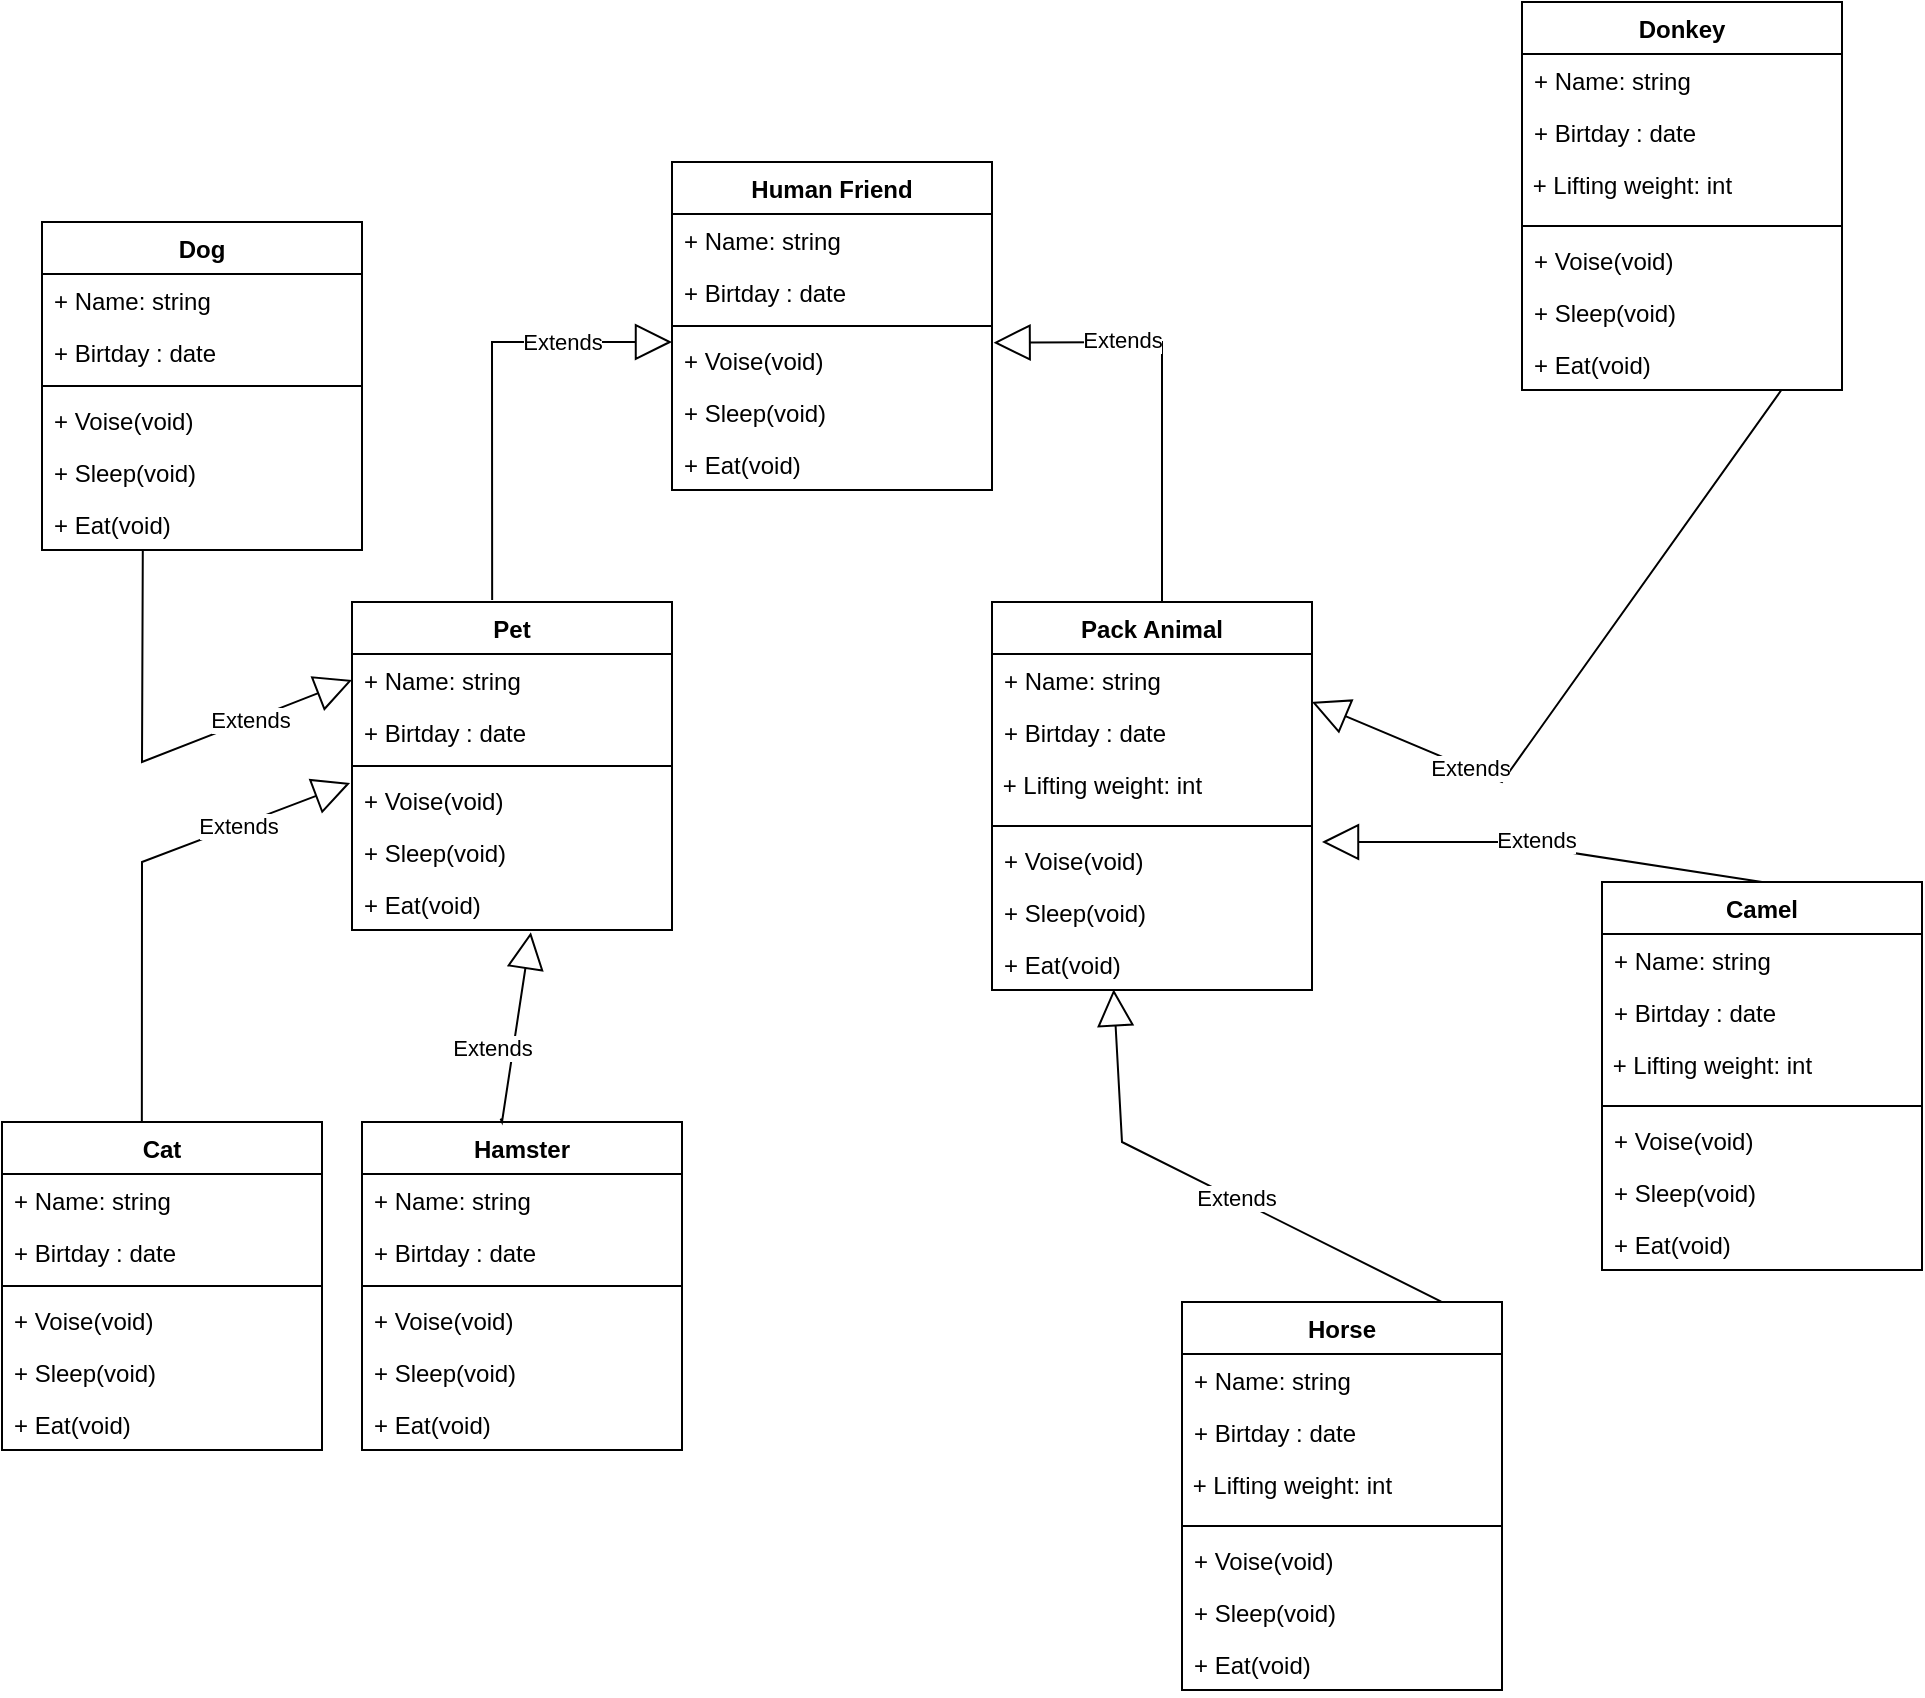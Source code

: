 <mxfile version="20.6.2" type="device"><diagram id="R2lEEEUBdFMjLlhIrx00" name="Page-1"><mxGraphModel dx="1024" dy="1704" grid="1" gridSize="10" guides="1" tooltips="1" connect="1" arrows="1" fold="1" page="1" pageScale="1" pageWidth="850" pageHeight="1100" math="0" shadow="0" extFonts="Permanent Marker^https://fonts.googleapis.com/css?family=Permanent+Marker"><root><mxCell id="0"/><mxCell id="1" parent="0"/><mxCell id="GSxFg-PIzHMh7uF5a8ec-13" value="Human Friend" style="swimlane;fontStyle=1;align=center;verticalAlign=top;childLayout=stackLayout;horizontal=1;startSize=26;horizontalStack=0;resizeParent=1;resizeParentMax=0;resizeLast=0;collapsible=1;marginBottom=0;" parent="1" vertex="1"><mxGeometry x="345" y="10" width="160" height="164" as="geometry"/></mxCell><mxCell id="GSxFg-PIzHMh7uF5a8ec-17" value="+ Name: string" style="text;strokeColor=none;fillColor=none;align=left;verticalAlign=top;spacingLeft=4;spacingRight=4;overflow=hidden;rotatable=0;points=[[0,0.5],[1,0.5]];portConstraint=eastwest;" parent="GSxFg-PIzHMh7uF5a8ec-13" vertex="1"><mxGeometry y="26" width="160" height="26" as="geometry"/></mxCell><mxCell id="GSxFg-PIzHMh7uF5a8ec-18" value="+ Birtday : date" style="text;strokeColor=none;fillColor=none;align=left;verticalAlign=top;spacingLeft=4;spacingRight=4;overflow=hidden;rotatable=0;points=[[0,0.5],[1,0.5]];portConstraint=eastwest;" parent="GSxFg-PIzHMh7uF5a8ec-13" vertex="1"><mxGeometry y="52" width="160" height="26" as="geometry"/></mxCell><mxCell id="GSxFg-PIzHMh7uF5a8ec-15" value="" style="line;strokeWidth=1;fillColor=none;align=left;verticalAlign=middle;spacingTop=-1;spacingLeft=3;spacingRight=3;rotatable=0;labelPosition=right;points=[];portConstraint=eastwest;" parent="GSxFg-PIzHMh7uF5a8ec-13" vertex="1"><mxGeometry y="78" width="160" height="8" as="geometry"/></mxCell><mxCell id="GSxFg-PIzHMh7uF5a8ec-43" value="Extends" style="endArrow=block;endSize=16;endFill=0;html=1;rounded=0;exitX=0.438;exitY=-0.006;exitDx=0;exitDy=0;exitPerimeter=0;" parent="GSxFg-PIzHMh7uF5a8ec-13" source="GSxFg-PIzHMh7uF5a8ec-27" edge="1"><mxGeometry x="0.498" width="160" relative="1" as="geometry"><mxPoint x="-160" y="90" as="sourcePoint"/><mxPoint y="90" as="targetPoint"/><Array as="points"><mxPoint x="-90" y="90"/></Array><mxPoint as="offset"/></mxGeometry></mxCell><mxCell id="GSxFg-PIzHMh7uF5a8ec-16" value="+ Voise(void)" style="text;strokeColor=none;fillColor=none;align=left;verticalAlign=top;spacingLeft=4;spacingRight=4;overflow=hidden;rotatable=0;points=[[0,0.5],[1,0.5]];portConstraint=eastwest;" parent="GSxFg-PIzHMh7uF5a8ec-13" vertex="1"><mxGeometry y="86" width="160" height="26" as="geometry"/></mxCell><mxCell id="GSxFg-PIzHMh7uF5a8ec-25" value="+ Sleep(void)" style="text;strokeColor=none;fillColor=none;align=left;verticalAlign=top;spacingLeft=4;spacingRight=4;overflow=hidden;rotatable=0;points=[[0,0.5],[1,0.5]];portConstraint=eastwest;" parent="GSxFg-PIzHMh7uF5a8ec-13" vertex="1"><mxGeometry y="112" width="160" height="26" as="geometry"/></mxCell><mxCell id="GSxFg-PIzHMh7uF5a8ec-24" value="+ Eat(void)" style="text;strokeColor=none;fillColor=none;align=left;verticalAlign=top;spacingLeft=4;spacingRight=4;overflow=hidden;rotatable=0;points=[[0,0.5],[1,0.5]];portConstraint=eastwest;" parent="GSxFg-PIzHMh7uF5a8ec-13" vertex="1"><mxGeometry y="138" width="160" height="26" as="geometry"/></mxCell><mxCell id="GSxFg-PIzHMh7uF5a8ec-27" value="Pet" style="swimlane;fontStyle=1;align=center;verticalAlign=top;childLayout=stackLayout;horizontal=1;startSize=26;horizontalStack=0;resizeParent=1;resizeParentMax=0;resizeLast=0;collapsible=1;marginBottom=0;" parent="1" vertex="1"><mxGeometry x="185" y="230" width="160" height="164" as="geometry"/></mxCell><mxCell id="GSxFg-PIzHMh7uF5a8ec-28" value="+ Name: string" style="text;strokeColor=none;fillColor=none;align=left;verticalAlign=top;spacingLeft=4;spacingRight=4;overflow=hidden;rotatable=0;points=[[0,0.5],[1,0.5]];portConstraint=eastwest;" parent="GSxFg-PIzHMh7uF5a8ec-27" vertex="1"><mxGeometry y="26" width="160" height="26" as="geometry"/></mxCell><mxCell id="GSxFg-PIzHMh7uF5a8ec-29" value="+ Birtday : date" style="text;strokeColor=none;fillColor=none;align=left;verticalAlign=top;spacingLeft=4;spacingRight=4;overflow=hidden;rotatable=0;points=[[0,0.5],[1,0.5]];portConstraint=eastwest;" parent="GSxFg-PIzHMh7uF5a8ec-27" vertex="1"><mxGeometry y="52" width="160" height="26" as="geometry"/></mxCell><mxCell id="GSxFg-PIzHMh7uF5a8ec-30" value="" style="line;strokeWidth=1;fillColor=none;align=left;verticalAlign=middle;spacingTop=-1;spacingLeft=3;spacingRight=3;rotatable=0;labelPosition=right;points=[];portConstraint=eastwest;" parent="GSxFg-PIzHMh7uF5a8ec-27" vertex="1"><mxGeometry y="78" width="160" height="8" as="geometry"/></mxCell><mxCell id="GSxFg-PIzHMh7uF5a8ec-31" value="+ Voise(void)" style="text;strokeColor=none;fillColor=none;align=left;verticalAlign=top;spacingLeft=4;spacingRight=4;overflow=hidden;rotatable=0;points=[[0,0.5],[1,0.5]];portConstraint=eastwest;" parent="GSxFg-PIzHMh7uF5a8ec-27" vertex="1"><mxGeometry y="86" width="160" height="26" as="geometry"/></mxCell><mxCell id="GSxFg-PIzHMh7uF5a8ec-32" value="+ Sleep(void)" style="text;strokeColor=none;fillColor=none;align=left;verticalAlign=top;spacingLeft=4;spacingRight=4;overflow=hidden;rotatable=0;points=[[0,0.5],[1,0.5]];portConstraint=eastwest;" parent="GSxFg-PIzHMh7uF5a8ec-27" vertex="1"><mxGeometry y="112" width="160" height="26" as="geometry"/></mxCell><mxCell id="GSxFg-PIzHMh7uF5a8ec-33" value="+ Eat(void)" style="text;strokeColor=none;fillColor=none;align=left;verticalAlign=top;spacingLeft=4;spacingRight=4;overflow=hidden;rotatable=0;points=[[0,0.5],[1,0.5]];portConstraint=eastwest;" parent="GSxFg-PIzHMh7uF5a8ec-27" vertex="1"><mxGeometry y="138" width="160" height="26" as="geometry"/></mxCell><mxCell id="GSxFg-PIzHMh7uF5a8ec-35" value="Pack Animal" style="swimlane;fontStyle=1;align=center;verticalAlign=top;childLayout=stackLayout;horizontal=1;startSize=26;horizontalStack=0;resizeParent=1;resizeParentMax=0;resizeLast=0;collapsible=1;marginBottom=0;" parent="1" vertex="1"><mxGeometry x="505" y="230" width="160" height="194" as="geometry"/></mxCell><mxCell id="GSxFg-PIzHMh7uF5a8ec-36" value="+ Name: string" style="text;strokeColor=none;fillColor=none;align=left;verticalAlign=top;spacingLeft=4;spacingRight=4;overflow=hidden;rotatable=0;points=[[0,0.5],[1,0.5]];portConstraint=eastwest;" parent="GSxFg-PIzHMh7uF5a8ec-35" vertex="1"><mxGeometry y="26" width="160" height="26" as="geometry"/></mxCell><mxCell id="GSxFg-PIzHMh7uF5a8ec-37" value="+ Birtday : date" style="text;strokeColor=none;fillColor=none;align=left;verticalAlign=top;spacingLeft=4;spacingRight=4;overflow=hidden;rotatable=0;points=[[0,0.5],[1,0.5]];portConstraint=eastwest;" parent="GSxFg-PIzHMh7uF5a8ec-35" vertex="1"><mxGeometry y="52" width="160" height="26" as="geometry"/></mxCell><mxCell id="GSxFg-PIzHMh7uF5a8ec-46" value="&amp;nbsp;+ Lifting weight: int" style="text;whiteSpace=wrap;html=1;" parent="GSxFg-PIzHMh7uF5a8ec-35" vertex="1"><mxGeometry y="78" width="160" height="30" as="geometry"/></mxCell><mxCell id="GSxFg-PIzHMh7uF5a8ec-38" value="" style="line;strokeWidth=1;fillColor=none;align=left;verticalAlign=middle;spacingTop=-1;spacingLeft=3;spacingRight=3;rotatable=0;labelPosition=right;points=[];portConstraint=eastwest;" parent="GSxFg-PIzHMh7uF5a8ec-35" vertex="1"><mxGeometry y="108" width="160" height="8" as="geometry"/></mxCell><mxCell id="GSxFg-PIzHMh7uF5a8ec-39" value="+ Voise(void)" style="text;strokeColor=none;fillColor=none;align=left;verticalAlign=top;spacingLeft=4;spacingRight=4;overflow=hidden;rotatable=0;points=[[0,0.5],[1,0.5]];portConstraint=eastwest;" parent="GSxFg-PIzHMh7uF5a8ec-35" vertex="1"><mxGeometry y="116" width="160" height="26" as="geometry"/></mxCell><mxCell id="GSxFg-PIzHMh7uF5a8ec-40" value="+ Sleep(void)" style="text;strokeColor=none;fillColor=none;align=left;verticalAlign=top;spacingLeft=4;spacingRight=4;overflow=hidden;rotatable=0;points=[[0,0.5],[1,0.5]];portConstraint=eastwest;" parent="GSxFg-PIzHMh7uF5a8ec-35" vertex="1"><mxGeometry y="142" width="160" height="26" as="geometry"/></mxCell><mxCell id="GSxFg-PIzHMh7uF5a8ec-41" value="+ Eat(void)" style="text;strokeColor=none;fillColor=none;align=left;verticalAlign=top;spacingLeft=4;spacingRight=4;overflow=hidden;rotatable=0;points=[[0,0.5],[1,0.5]];portConstraint=eastwest;" parent="GSxFg-PIzHMh7uF5a8ec-35" vertex="1"><mxGeometry y="168" width="160" height="26" as="geometry"/></mxCell><mxCell id="GSxFg-PIzHMh7uF5a8ec-44" value="Extends" style="endArrow=block;endSize=16;endFill=0;html=1;rounded=0;entryX=1.005;entryY=0.166;entryDx=0;entryDy=0;entryPerimeter=0;exitX=0.5;exitY=0;exitDx=0;exitDy=0;" parent="1" source="GSxFg-PIzHMh7uF5a8ec-35" target="GSxFg-PIzHMh7uF5a8ec-16" edge="1"><mxGeometry x="0.413" y="-1" width="160" relative="1" as="geometry"><mxPoint x="640" y="290" as="sourcePoint"/><mxPoint x="710" y="140" as="targetPoint"/><Array as="points"><mxPoint x="590" y="230"/><mxPoint x="590" y="210"/><mxPoint x="590" y="180"/><mxPoint x="590" y="100"/></Array><mxPoint as="offset"/></mxGeometry></mxCell><mxCell id="GSxFg-PIzHMh7uF5a8ec-47" value="Dog" style="swimlane;fontStyle=1;align=center;verticalAlign=top;childLayout=stackLayout;horizontal=1;startSize=26;horizontalStack=0;resizeParent=1;resizeParentMax=0;resizeLast=0;collapsible=1;marginBottom=0;" parent="1" vertex="1"><mxGeometry x="30" y="40" width="160" height="164" as="geometry"/></mxCell><mxCell id="GSxFg-PIzHMh7uF5a8ec-48" value="+ Name: string" style="text;strokeColor=none;fillColor=none;align=left;verticalAlign=top;spacingLeft=4;spacingRight=4;overflow=hidden;rotatable=0;points=[[0,0.5],[1,0.5]];portConstraint=eastwest;" parent="GSxFg-PIzHMh7uF5a8ec-47" vertex="1"><mxGeometry y="26" width="160" height="26" as="geometry"/></mxCell><mxCell id="GSxFg-PIzHMh7uF5a8ec-49" value="+ Birtday : date" style="text;strokeColor=none;fillColor=none;align=left;verticalAlign=top;spacingLeft=4;spacingRight=4;overflow=hidden;rotatable=0;points=[[0,0.5],[1,0.5]];portConstraint=eastwest;" parent="GSxFg-PIzHMh7uF5a8ec-47" vertex="1"><mxGeometry y="52" width="160" height="26" as="geometry"/></mxCell><mxCell id="GSxFg-PIzHMh7uF5a8ec-50" value="" style="line;strokeWidth=1;fillColor=none;align=left;verticalAlign=middle;spacingTop=-1;spacingLeft=3;spacingRight=3;rotatable=0;labelPosition=right;points=[];portConstraint=eastwest;" parent="GSxFg-PIzHMh7uF5a8ec-47" vertex="1"><mxGeometry y="78" width="160" height="8" as="geometry"/></mxCell><mxCell id="GSxFg-PIzHMh7uF5a8ec-51" value="+ Voise(void)" style="text;strokeColor=none;fillColor=none;align=left;verticalAlign=top;spacingLeft=4;spacingRight=4;overflow=hidden;rotatable=0;points=[[0,0.5],[1,0.5]];portConstraint=eastwest;" parent="GSxFg-PIzHMh7uF5a8ec-47" vertex="1"><mxGeometry y="86" width="160" height="26" as="geometry"/></mxCell><mxCell id="GSxFg-PIzHMh7uF5a8ec-52" value="+ Sleep(void)" style="text;strokeColor=none;fillColor=none;align=left;verticalAlign=top;spacingLeft=4;spacingRight=4;overflow=hidden;rotatable=0;points=[[0,0.5],[1,0.5]];portConstraint=eastwest;" parent="GSxFg-PIzHMh7uF5a8ec-47" vertex="1"><mxGeometry y="112" width="160" height="26" as="geometry"/></mxCell><mxCell id="GSxFg-PIzHMh7uF5a8ec-53" value="+ Eat(void)" style="text;strokeColor=none;fillColor=none;align=left;verticalAlign=top;spacingLeft=4;spacingRight=4;overflow=hidden;rotatable=0;points=[[0,0.5],[1,0.5]];portConstraint=eastwest;" parent="GSxFg-PIzHMh7uF5a8ec-47" vertex="1"><mxGeometry y="138" width="160" height="26" as="geometry"/></mxCell><mxCell id="GSxFg-PIzHMh7uF5a8ec-54" value="Cat" style="swimlane;fontStyle=1;align=center;verticalAlign=top;childLayout=stackLayout;horizontal=1;startSize=26;horizontalStack=0;resizeParent=1;resizeParentMax=0;resizeLast=0;collapsible=1;marginBottom=0;" parent="1" vertex="1"><mxGeometry x="10" y="490" width="160" height="164" as="geometry"/></mxCell><mxCell id="GSxFg-PIzHMh7uF5a8ec-55" value="+ Name: string" style="text;strokeColor=none;fillColor=none;align=left;verticalAlign=top;spacingLeft=4;spacingRight=4;overflow=hidden;rotatable=0;points=[[0,0.5],[1,0.5]];portConstraint=eastwest;" parent="GSxFg-PIzHMh7uF5a8ec-54" vertex="1"><mxGeometry y="26" width="160" height="26" as="geometry"/></mxCell><mxCell id="GSxFg-PIzHMh7uF5a8ec-56" value="+ Birtday : date" style="text;strokeColor=none;fillColor=none;align=left;verticalAlign=top;spacingLeft=4;spacingRight=4;overflow=hidden;rotatable=0;points=[[0,0.5],[1,0.5]];portConstraint=eastwest;" parent="GSxFg-PIzHMh7uF5a8ec-54" vertex="1"><mxGeometry y="52" width="160" height="26" as="geometry"/></mxCell><mxCell id="GSxFg-PIzHMh7uF5a8ec-57" value="" style="line;strokeWidth=1;fillColor=none;align=left;verticalAlign=middle;spacingTop=-1;spacingLeft=3;spacingRight=3;rotatable=0;labelPosition=right;points=[];portConstraint=eastwest;" parent="GSxFg-PIzHMh7uF5a8ec-54" vertex="1"><mxGeometry y="78" width="160" height="8" as="geometry"/></mxCell><mxCell id="GSxFg-PIzHMh7uF5a8ec-58" value="+ Voise(void)" style="text;strokeColor=none;fillColor=none;align=left;verticalAlign=top;spacingLeft=4;spacingRight=4;overflow=hidden;rotatable=0;points=[[0,0.5],[1,0.5]];portConstraint=eastwest;" parent="GSxFg-PIzHMh7uF5a8ec-54" vertex="1"><mxGeometry y="86" width="160" height="26" as="geometry"/></mxCell><mxCell id="GSxFg-PIzHMh7uF5a8ec-59" value="+ Sleep(void)" style="text;strokeColor=none;fillColor=none;align=left;verticalAlign=top;spacingLeft=4;spacingRight=4;overflow=hidden;rotatable=0;points=[[0,0.5],[1,0.5]];portConstraint=eastwest;" parent="GSxFg-PIzHMh7uF5a8ec-54" vertex="1"><mxGeometry y="112" width="160" height="26" as="geometry"/></mxCell><mxCell id="GSxFg-PIzHMh7uF5a8ec-60" value="+ Eat(void)" style="text;strokeColor=none;fillColor=none;align=left;verticalAlign=top;spacingLeft=4;spacingRight=4;overflow=hidden;rotatable=0;points=[[0,0.5],[1,0.5]];portConstraint=eastwest;" parent="GSxFg-PIzHMh7uF5a8ec-54" vertex="1"><mxGeometry y="138" width="160" height="26" as="geometry"/></mxCell><mxCell id="GSxFg-PIzHMh7uF5a8ec-61" value="Hamster" style="swimlane;fontStyle=1;align=center;verticalAlign=top;childLayout=stackLayout;horizontal=1;startSize=26;horizontalStack=0;resizeParent=1;resizeParentMax=0;resizeLast=0;collapsible=1;marginBottom=0;" parent="1" vertex="1"><mxGeometry x="190" y="490" width="160" height="164" as="geometry"/></mxCell><mxCell id="GSxFg-PIzHMh7uF5a8ec-62" value="+ Name: string" style="text;strokeColor=none;fillColor=none;align=left;verticalAlign=top;spacingLeft=4;spacingRight=4;overflow=hidden;rotatable=0;points=[[0,0.5],[1,0.5]];portConstraint=eastwest;" parent="GSxFg-PIzHMh7uF5a8ec-61" vertex="1"><mxGeometry y="26" width="160" height="26" as="geometry"/></mxCell><mxCell id="GSxFg-PIzHMh7uF5a8ec-63" value="+ Birtday : date" style="text;strokeColor=none;fillColor=none;align=left;verticalAlign=top;spacingLeft=4;spacingRight=4;overflow=hidden;rotatable=0;points=[[0,0.5],[1,0.5]];portConstraint=eastwest;" parent="GSxFg-PIzHMh7uF5a8ec-61" vertex="1"><mxGeometry y="52" width="160" height="26" as="geometry"/></mxCell><mxCell id="GSxFg-PIzHMh7uF5a8ec-64" value="" style="line;strokeWidth=1;fillColor=none;align=left;verticalAlign=middle;spacingTop=-1;spacingLeft=3;spacingRight=3;rotatable=0;labelPosition=right;points=[];portConstraint=eastwest;" parent="GSxFg-PIzHMh7uF5a8ec-61" vertex="1"><mxGeometry y="78" width="160" height="8" as="geometry"/></mxCell><mxCell id="GSxFg-PIzHMh7uF5a8ec-65" value="+ Voise(void)" style="text;strokeColor=none;fillColor=none;align=left;verticalAlign=top;spacingLeft=4;spacingRight=4;overflow=hidden;rotatable=0;points=[[0,0.5],[1,0.5]];portConstraint=eastwest;" parent="GSxFg-PIzHMh7uF5a8ec-61" vertex="1"><mxGeometry y="86" width="160" height="26" as="geometry"/></mxCell><mxCell id="GSxFg-PIzHMh7uF5a8ec-66" value="+ Sleep(void)" style="text;strokeColor=none;fillColor=none;align=left;verticalAlign=top;spacingLeft=4;spacingRight=4;overflow=hidden;rotatable=0;points=[[0,0.5],[1,0.5]];portConstraint=eastwest;" parent="GSxFg-PIzHMh7uF5a8ec-61" vertex="1"><mxGeometry y="112" width="160" height="26" as="geometry"/></mxCell><mxCell id="GSxFg-PIzHMh7uF5a8ec-67" value="+ Eat(void)" style="text;strokeColor=none;fillColor=none;align=left;verticalAlign=top;spacingLeft=4;spacingRight=4;overflow=hidden;rotatable=0;points=[[0,0.5],[1,0.5]];portConstraint=eastwest;" parent="GSxFg-PIzHMh7uF5a8ec-61" vertex="1"><mxGeometry y="138" width="160" height="26" as="geometry"/></mxCell><mxCell id="GSxFg-PIzHMh7uF5a8ec-68" value="Camel" style="swimlane;fontStyle=1;align=center;verticalAlign=top;childLayout=stackLayout;horizontal=1;startSize=26;horizontalStack=0;resizeParent=1;resizeParentMax=0;resizeLast=0;collapsible=1;marginBottom=0;" parent="1" vertex="1"><mxGeometry x="810" y="370" width="160" height="194" as="geometry"/></mxCell><mxCell id="GSxFg-PIzHMh7uF5a8ec-69" value="+ Name: string" style="text;strokeColor=none;fillColor=none;align=left;verticalAlign=top;spacingLeft=4;spacingRight=4;overflow=hidden;rotatable=0;points=[[0,0.5],[1,0.5]];portConstraint=eastwest;" parent="GSxFg-PIzHMh7uF5a8ec-68" vertex="1"><mxGeometry y="26" width="160" height="26" as="geometry"/></mxCell><mxCell id="GSxFg-PIzHMh7uF5a8ec-70" value="+ Birtday : date" style="text;strokeColor=none;fillColor=none;align=left;verticalAlign=top;spacingLeft=4;spacingRight=4;overflow=hidden;rotatable=0;points=[[0,0.5],[1,0.5]];portConstraint=eastwest;" parent="GSxFg-PIzHMh7uF5a8ec-68" vertex="1"><mxGeometry y="52" width="160" height="26" as="geometry"/></mxCell><mxCell id="GSxFg-PIzHMh7uF5a8ec-71" value="&amp;nbsp;+ Lifting weight: int" style="text;whiteSpace=wrap;html=1;" parent="GSxFg-PIzHMh7uF5a8ec-68" vertex="1"><mxGeometry y="78" width="160" height="30" as="geometry"/></mxCell><mxCell id="GSxFg-PIzHMh7uF5a8ec-72" value="" style="line;strokeWidth=1;fillColor=none;align=left;verticalAlign=middle;spacingTop=-1;spacingLeft=3;spacingRight=3;rotatable=0;labelPosition=right;points=[];portConstraint=eastwest;" parent="GSxFg-PIzHMh7uF5a8ec-68" vertex="1"><mxGeometry y="108" width="160" height="8" as="geometry"/></mxCell><mxCell id="GSxFg-PIzHMh7uF5a8ec-73" value="+ Voise(void)" style="text;strokeColor=none;fillColor=none;align=left;verticalAlign=top;spacingLeft=4;spacingRight=4;overflow=hidden;rotatable=0;points=[[0,0.5],[1,0.5]];portConstraint=eastwest;" parent="GSxFg-PIzHMh7uF5a8ec-68" vertex="1"><mxGeometry y="116" width="160" height="26" as="geometry"/></mxCell><mxCell id="GSxFg-PIzHMh7uF5a8ec-74" value="+ Sleep(void)" style="text;strokeColor=none;fillColor=none;align=left;verticalAlign=top;spacingLeft=4;spacingRight=4;overflow=hidden;rotatable=0;points=[[0,0.5],[1,0.5]];portConstraint=eastwest;" parent="GSxFg-PIzHMh7uF5a8ec-68" vertex="1"><mxGeometry y="142" width="160" height="26" as="geometry"/></mxCell><mxCell id="GSxFg-PIzHMh7uF5a8ec-75" value="+ Eat(void)" style="text;strokeColor=none;fillColor=none;align=left;verticalAlign=top;spacingLeft=4;spacingRight=4;overflow=hidden;rotatable=0;points=[[0,0.5],[1,0.5]];portConstraint=eastwest;" parent="GSxFg-PIzHMh7uF5a8ec-68" vertex="1"><mxGeometry y="168" width="160" height="26" as="geometry"/></mxCell><mxCell id="GSxFg-PIzHMh7uF5a8ec-76" value="Horse" style="swimlane;fontStyle=1;align=center;verticalAlign=top;childLayout=stackLayout;horizontal=1;startSize=26;horizontalStack=0;resizeParent=1;resizeParentMax=0;resizeLast=0;collapsible=1;marginBottom=0;" parent="1" vertex="1"><mxGeometry x="600" y="580" width="160" height="194" as="geometry"/></mxCell><mxCell id="GSxFg-PIzHMh7uF5a8ec-77" value="+ Name: string" style="text;strokeColor=none;fillColor=none;align=left;verticalAlign=top;spacingLeft=4;spacingRight=4;overflow=hidden;rotatable=0;points=[[0,0.5],[1,0.5]];portConstraint=eastwest;" parent="GSxFg-PIzHMh7uF5a8ec-76" vertex="1"><mxGeometry y="26" width="160" height="26" as="geometry"/></mxCell><mxCell id="GSxFg-PIzHMh7uF5a8ec-78" value="+ Birtday : date" style="text;strokeColor=none;fillColor=none;align=left;verticalAlign=top;spacingLeft=4;spacingRight=4;overflow=hidden;rotatable=0;points=[[0,0.5],[1,0.5]];portConstraint=eastwest;" parent="GSxFg-PIzHMh7uF5a8ec-76" vertex="1"><mxGeometry y="52" width="160" height="26" as="geometry"/></mxCell><mxCell id="GSxFg-PIzHMh7uF5a8ec-79" value="&amp;nbsp;+ Lifting weight: int" style="text;whiteSpace=wrap;html=1;" parent="GSxFg-PIzHMh7uF5a8ec-76" vertex="1"><mxGeometry y="78" width="160" height="30" as="geometry"/></mxCell><mxCell id="GSxFg-PIzHMh7uF5a8ec-80" value="" style="line;strokeWidth=1;fillColor=none;align=left;verticalAlign=middle;spacingTop=-1;spacingLeft=3;spacingRight=3;rotatable=0;labelPosition=right;points=[];portConstraint=eastwest;" parent="GSxFg-PIzHMh7uF5a8ec-76" vertex="1"><mxGeometry y="108" width="160" height="8" as="geometry"/></mxCell><mxCell id="GSxFg-PIzHMh7uF5a8ec-81" value="+ Voise(void)" style="text;strokeColor=none;fillColor=none;align=left;verticalAlign=top;spacingLeft=4;spacingRight=4;overflow=hidden;rotatable=0;points=[[0,0.5],[1,0.5]];portConstraint=eastwest;" parent="GSxFg-PIzHMh7uF5a8ec-76" vertex="1"><mxGeometry y="116" width="160" height="26" as="geometry"/></mxCell><mxCell id="GSxFg-PIzHMh7uF5a8ec-82" value="+ Sleep(void)" style="text;strokeColor=none;fillColor=none;align=left;verticalAlign=top;spacingLeft=4;spacingRight=4;overflow=hidden;rotatable=0;points=[[0,0.5],[1,0.5]];portConstraint=eastwest;" parent="GSxFg-PIzHMh7uF5a8ec-76" vertex="1"><mxGeometry y="142" width="160" height="26" as="geometry"/></mxCell><mxCell id="GSxFg-PIzHMh7uF5a8ec-83" value="+ Eat(void)" style="text;strokeColor=none;fillColor=none;align=left;verticalAlign=top;spacingLeft=4;spacingRight=4;overflow=hidden;rotatable=0;points=[[0,0.5],[1,0.5]];portConstraint=eastwest;" parent="GSxFg-PIzHMh7uF5a8ec-76" vertex="1"><mxGeometry y="168" width="160" height="26" as="geometry"/></mxCell><mxCell id="GSxFg-PIzHMh7uF5a8ec-84" value="Donkey" style="swimlane;fontStyle=1;align=center;verticalAlign=top;childLayout=stackLayout;horizontal=1;startSize=26;horizontalStack=0;resizeParent=1;resizeParentMax=0;resizeLast=0;collapsible=1;marginBottom=0;" parent="1" vertex="1"><mxGeometry x="770" y="-70" width="160" height="194" as="geometry"/></mxCell><mxCell id="GSxFg-PIzHMh7uF5a8ec-85" value="+ Name: string" style="text;strokeColor=none;fillColor=none;align=left;verticalAlign=top;spacingLeft=4;spacingRight=4;overflow=hidden;rotatable=0;points=[[0,0.5],[1,0.5]];portConstraint=eastwest;" parent="GSxFg-PIzHMh7uF5a8ec-84" vertex="1"><mxGeometry y="26" width="160" height="26" as="geometry"/></mxCell><mxCell id="GSxFg-PIzHMh7uF5a8ec-86" value="+ Birtday : date" style="text;strokeColor=none;fillColor=none;align=left;verticalAlign=top;spacingLeft=4;spacingRight=4;overflow=hidden;rotatable=0;points=[[0,0.5],[1,0.5]];portConstraint=eastwest;" parent="GSxFg-PIzHMh7uF5a8ec-84" vertex="1"><mxGeometry y="52" width="160" height="26" as="geometry"/></mxCell><mxCell id="GSxFg-PIzHMh7uF5a8ec-87" value="&amp;nbsp;+ Lifting weight: int" style="text;whiteSpace=wrap;html=1;" parent="GSxFg-PIzHMh7uF5a8ec-84" vertex="1"><mxGeometry y="78" width="160" height="30" as="geometry"/></mxCell><mxCell id="GSxFg-PIzHMh7uF5a8ec-88" value="" style="line;strokeWidth=1;fillColor=none;align=left;verticalAlign=middle;spacingTop=-1;spacingLeft=3;spacingRight=3;rotatable=0;labelPosition=right;points=[];portConstraint=eastwest;" parent="GSxFg-PIzHMh7uF5a8ec-84" vertex="1"><mxGeometry y="108" width="160" height="8" as="geometry"/></mxCell><mxCell id="GSxFg-PIzHMh7uF5a8ec-89" value="+ Voise(void)" style="text;strokeColor=none;fillColor=none;align=left;verticalAlign=top;spacingLeft=4;spacingRight=4;overflow=hidden;rotatable=0;points=[[0,0.5],[1,0.5]];portConstraint=eastwest;" parent="GSxFg-PIzHMh7uF5a8ec-84" vertex="1"><mxGeometry y="116" width="160" height="26" as="geometry"/></mxCell><mxCell id="GSxFg-PIzHMh7uF5a8ec-90" value="+ Sleep(void)" style="text;strokeColor=none;fillColor=none;align=left;verticalAlign=top;spacingLeft=4;spacingRight=4;overflow=hidden;rotatable=0;points=[[0,0.5],[1,0.5]];portConstraint=eastwest;" parent="GSxFg-PIzHMh7uF5a8ec-84" vertex="1"><mxGeometry y="142" width="160" height="26" as="geometry"/></mxCell><mxCell id="GSxFg-PIzHMh7uF5a8ec-91" value="+ Eat(void)" style="text;strokeColor=none;fillColor=none;align=left;verticalAlign=top;spacingLeft=4;spacingRight=4;overflow=hidden;rotatable=0;points=[[0,0.5],[1,0.5]];portConstraint=eastwest;" parent="GSxFg-PIzHMh7uF5a8ec-84" vertex="1"><mxGeometry y="168" width="160" height="26" as="geometry"/></mxCell><mxCell id="GSxFg-PIzHMh7uF5a8ec-92" value="Extends" style="endArrow=block;endSize=16;endFill=0;html=1;rounded=0;entryX=0;entryY=0.5;entryDx=0;entryDy=0;exitX=0.315;exitY=1.014;exitDx=0;exitDy=0;exitPerimeter=0;" parent="1" source="GSxFg-PIzHMh7uF5a8ec-53" target="GSxFg-PIzHMh7uF5a8ec-28" edge="1"><mxGeometry x="0.498" width="160" relative="1" as="geometry"><mxPoint x="50.08" y="359.016" as="sourcePoint"/><mxPoint x="140" y="270" as="targetPoint"/><Array as="points"><mxPoint x="80" y="310"/></Array><mxPoint as="offset"/></mxGeometry></mxCell><mxCell id="GSxFg-PIzHMh7uF5a8ec-94" value="Extends" style="endArrow=block;endSize=16;endFill=0;html=1;rounded=0;exitX=0.437;exitY=-0.003;exitDx=0;exitDy=0;exitPerimeter=0;entryX=-0.006;entryY=0.173;entryDx=0;entryDy=0;entryPerimeter=0;" parent="1" source="GSxFg-PIzHMh7uF5a8ec-54" target="GSxFg-PIzHMh7uF5a8ec-31" edge="1"><mxGeometry x="0.498" width="160" relative="1" as="geometry"><mxPoint x="65.08" y="449.016" as="sourcePoint"/><mxPoint x="155" y="360" as="targetPoint"/><Array as="points"><mxPoint x="80" y="360"/></Array><mxPoint as="offset"/></mxGeometry></mxCell><mxCell id="GSxFg-PIzHMh7uF5a8ec-95" value="Extends" style="endArrow=block;endSize=16;endFill=0;html=1;rounded=0;exitX=0.433;exitY=-0.01;exitDx=0;exitDy=0;exitPerimeter=0;entryX=0.559;entryY=1.042;entryDx=0;entryDy=0;entryPerimeter=0;" parent="1" source="GSxFg-PIzHMh7uF5a8ec-61" target="GSxFg-PIzHMh7uF5a8ec-33" edge="1"><mxGeometry x="-0.228" y="10" width="160" relative="1" as="geometry"><mxPoint x="270.08" y="299.016" as="sourcePoint"/><mxPoint x="420" y="460" as="targetPoint"/><Array as="points"><mxPoint x="260" y="490"/></Array><mxPoint as="offset"/></mxGeometry></mxCell><mxCell id="GSxFg-PIzHMh7uF5a8ec-96" value="Extends" style="endArrow=block;endSize=16;endFill=0;html=1;rounded=0;entryX=1;entryY=0.923;entryDx=0;entryDy=0;entryPerimeter=0;exitX=0.81;exitY=1.005;exitDx=0;exitDy=0;exitPerimeter=0;" parent="1" source="GSxFg-PIzHMh7uF5a8ec-91" target="GSxFg-PIzHMh7uF5a8ec-36" edge="1"><mxGeometry x="0.498" width="160" relative="1" as="geometry"><mxPoint x="710.08" y="343.016" as="sourcePoint"/><mxPoint x="800" y="254" as="targetPoint"/><Array as="points"><mxPoint x="760" y="320"/></Array><mxPoint as="offset"/></mxGeometry></mxCell><mxCell id="GSxFg-PIzHMh7uF5a8ec-97" value="Extends" style="endArrow=block;endSize=16;endFill=0;html=1;rounded=0;exitX=0.5;exitY=0;exitDx=0;exitDy=0;" parent="1" source="GSxFg-PIzHMh7uF5a8ec-68" edge="1"><mxGeometry x="0.035" y="-4" width="160" relative="1" as="geometry"><mxPoint x="650" y="620" as="sourcePoint"/><mxPoint x="670" y="350" as="targetPoint"/><Array as="points"><mxPoint x="760" y="350"/><mxPoint x="710" y="350"/><mxPoint x="690" y="350"/><mxPoint x="670" y="350"/></Array><mxPoint as="offset"/></mxGeometry></mxCell><mxCell id="GSxFg-PIzHMh7uF5a8ec-98" value="Extends" style="endArrow=block;endSize=16;endFill=0;html=1;rounded=0;exitX=0.81;exitY=-0.001;exitDx=0;exitDy=0;exitPerimeter=0;entryX=0.38;entryY=0.988;entryDx=0;entryDy=0;entryPerimeter=0;" parent="1" source="GSxFg-PIzHMh7uF5a8ec-76" target="GSxFg-PIzHMh7uF5a8ec-41" edge="1"><mxGeometry x="-0.099" width="160" relative="1" as="geometry"><mxPoint x="480.08" y="569.016" as="sourcePoint"/><mxPoint x="570" y="480" as="targetPoint"/><Array as="points"><mxPoint x="570" y="500"/></Array><mxPoint as="offset"/></mxGeometry></mxCell></root></mxGraphModel></diagram></mxfile>